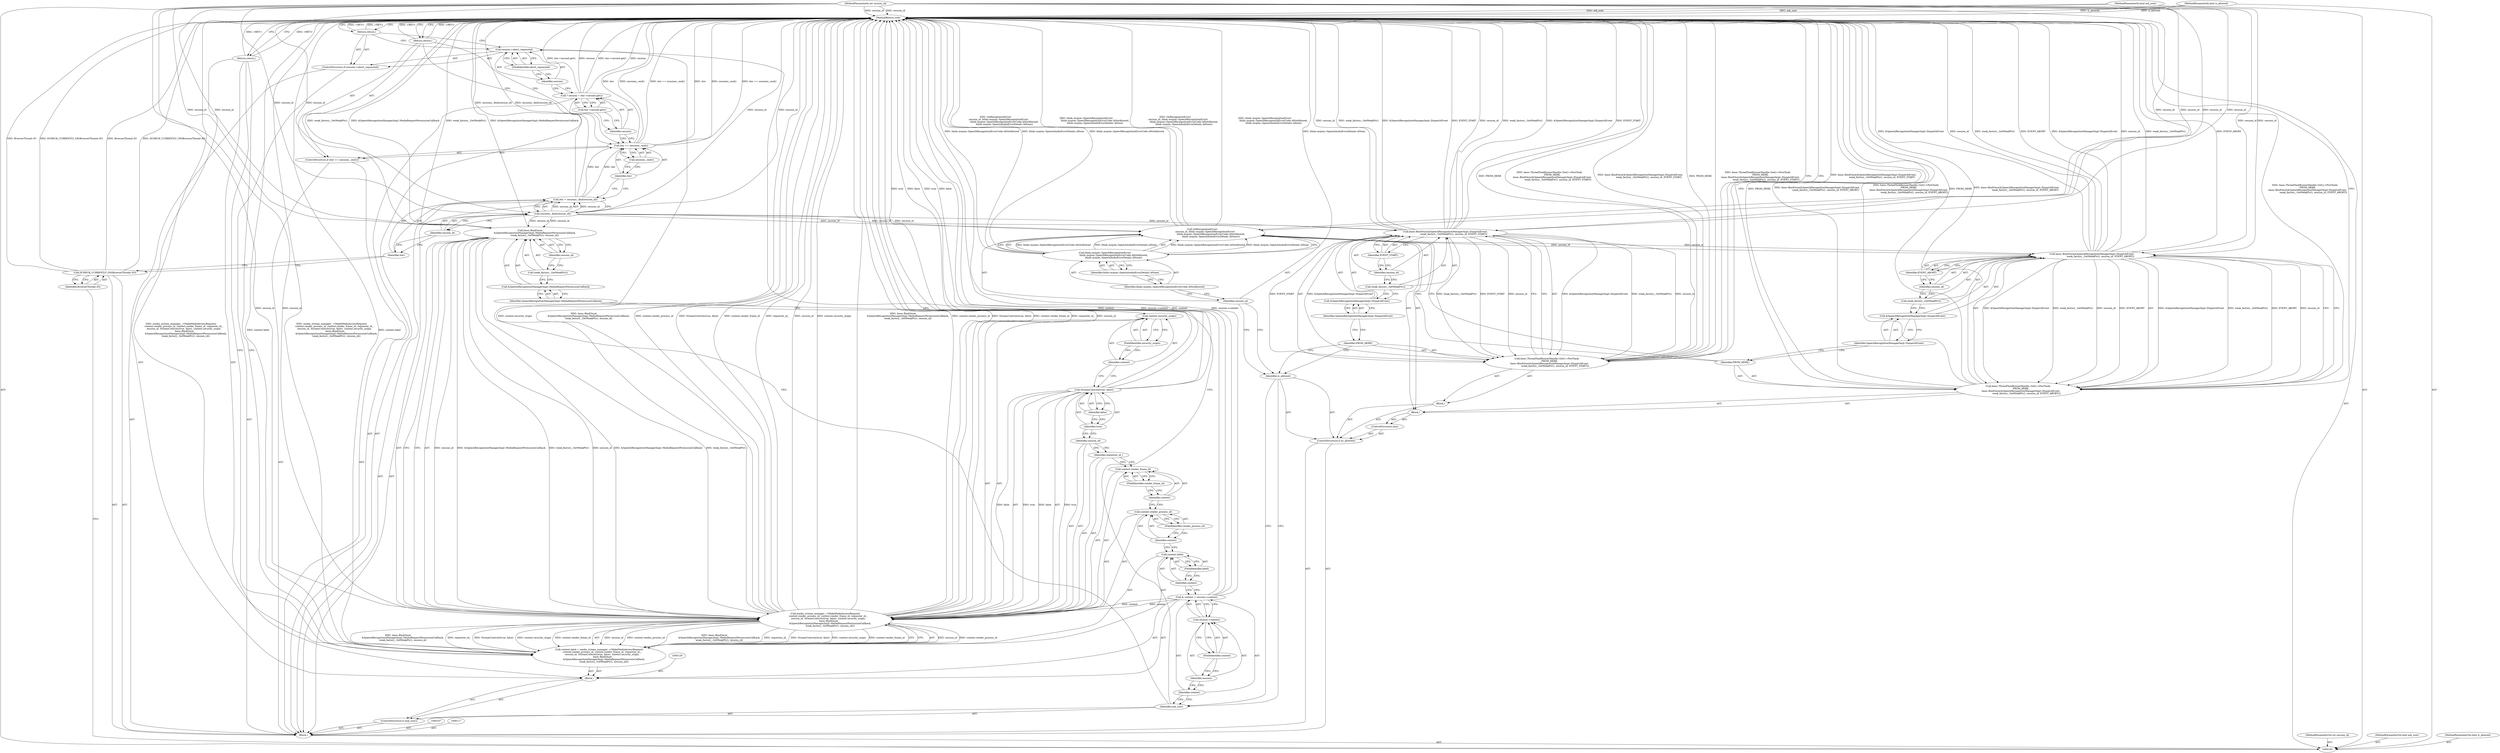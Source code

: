 digraph "0_Chrome_971548cdca2d4c0a6fedd3db0c94372c2a27eac3_20" {
"1000186" [label="(MethodReturn,void)"];
"1000101" [label="(MethodParameterIn,int session_id)"];
"1000273" [label="(MethodParameterOut,int session_id)"];
"1000119" [label="(Identifier,session)"];
"1000120" [label="(Call,iter->second.get())"];
"1000118" [label="(Call,* session = iter->second.get())"];
"1000124" [label="(FieldIdentifier,abort_requested)"];
"1000121" [label="(ControlStructure,if (session->abort_requested))"];
"1000122" [label="(Call,session->abort_requested)"];
"1000123" [label="(Identifier,session)"];
"1000125" [label="(Return,return;)"];
"1000126" [label="(ControlStructure,if (ask_user))"];
"1000127" [label="(Identifier,ask_user)"];
"1000130" [label="(Call,& context = session->context)"];
"1000131" [label="(Identifier,context)"];
"1000132" [label="(Call,session->context)"];
"1000133" [label="(Identifier,session)"];
"1000128" [label="(Block,)"];
"1000134" [label="(FieldIdentifier,context)"];
"1000138" [label="(FieldIdentifier,label)"];
"1000139" [label="(Call,media_stream_manager_->MakeMediaAccessRequest(\n        context.render_process_id, context.render_frame_id, requester_id_,\n        session_id, StreamControls(true, false), context.security_origin,\n         base::BindOnce(\n             &SpeechRecognitionManagerImpl::MediaRequestPermissionCallback,\n             weak_factory_.GetWeakPtr(), session_id)))"];
"1000135" [label="(Call,context.label = media_stream_manager_->MakeMediaAccessRequest(\n        context.render_process_id, context.render_frame_id, requester_id_,\n        session_id, StreamControls(true, false), context.security_origin,\n         base::BindOnce(\n             &SpeechRecognitionManagerImpl::MediaRequestPermissionCallback,\n             weak_factory_.GetWeakPtr(), session_id)))"];
"1000136" [label="(Call,context.label)"];
"1000137" [label="(Identifier,context)"];
"1000142" [label="(FieldIdentifier,render_process_id)"];
"1000143" [label="(Call,context.render_frame_id)"];
"1000144" [label="(Identifier,context)"];
"1000145" [label="(FieldIdentifier,render_frame_id)"];
"1000146" [label="(Identifier,requester_id_)"];
"1000140" [label="(Call,context.render_process_id)"];
"1000141" [label="(Identifier,context)"];
"1000148" [label="(Call,StreamControls(true, false))"];
"1000149" [label="(Identifier,true)"];
"1000150" [label="(Identifier,false)"];
"1000151" [label="(Call,context.security_origin)"];
"1000152" [label="(Identifier,context)"];
"1000153" [label="(FieldIdentifier,security_origin)"];
"1000147" [label="(Identifier,session_id)"];
"1000102" [label="(MethodParameterIn,bool ask_user)"];
"1000274" [label="(MethodParameterOut,bool ask_user)"];
"1000154" [label="(Call,base::BindOnce(\n             &SpeechRecognitionManagerImpl::MediaRequestPermissionCallback,\n             weak_factory_.GetWeakPtr(), session_id))"];
"1000155" [label="(Call,&SpeechRecognitionManagerImpl::MediaRequestPermissionCallback)"];
"1000156" [label="(Identifier,SpeechRecognitionManagerImpl::MediaRequestPermissionCallback)"];
"1000157" [label="(Call,weak_factory_.GetWeakPtr())"];
"1000158" [label="(Identifier,session_id)"];
"1000159" [label="(Return,return;)"];
"1000162" [label="(Block,)"];
"1000160" [label="(ControlStructure,if (is_allowed))"];
"1000161" [label="(Identifier,is_allowed)"];
"1000163" [label="(Call,base::ThreadTaskRunnerHandle::Get()->PostTask(\n        FROM_HERE,\n        base::BindOnce(&SpeechRecognitionManagerImpl::DispatchEvent,\n                       weak_factory_.GetWeakPtr(), session_id, EVENT_START)))"];
"1000164" [label="(Identifier,FROM_HERE)"];
"1000166" [label="(Call,&SpeechRecognitionManagerImpl::DispatchEvent)"];
"1000167" [label="(Identifier,SpeechRecognitionManagerImpl::DispatchEvent)"];
"1000165" [label="(Call,base::BindOnce(&SpeechRecognitionManagerImpl::DispatchEvent,\n                       weak_factory_.GetWeakPtr(), session_id, EVENT_START))"];
"1000103" [label="(MethodParameterIn,bool is_allowed)"];
"1000275" [label="(MethodParameterOut,bool is_allowed)"];
"1000104" [label="(Block,)"];
"1000168" [label="(Call,weak_factory_.GetWeakPtr())"];
"1000169" [label="(Identifier,session_id)"];
"1000170" [label="(Identifier,EVENT_START)"];
"1000171" [label="(ControlStructure,else)"];
"1000172" [label="(Block,)"];
"1000173" [label="(Call,OnRecognitionError(\n        session_id, blink::mojom::SpeechRecognitionError(\n                        blink::mojom::SpeechRecognitionErrorCode::kNotAllowed,\n                        blink::mojom::SpeechAudioErrorDetails::kNone)))"];
"1000175" [label="(Call,blink::mojom::SpeechRecognitionError(\n                        blink::mojom::SpeechRecognitionErrorCode::kNotAllowed,\n                        blink::mojom::SpeechAudioErrorDetails::kNone))"];
"1000174" [label="(Identifier,session_id)"];
"1000176" [label="(Identifier,blink::mojom::SpeechRecognitionErrorCode::kNotAllowed)"];
"1000177" [label="(Identifier,blink::mojom::SpeechAudioErrorDetails::kNone)"];
"1000178" [label="(Call,base::ThreadTaskRunnerHandle::Get()->PostTask(\n        FROM_HERE,\n        base::BindOnce(&SpeechRecognitionManagerImpl::DispatchEvent,\n                       weak_factory_.GetWeakPtr(), session_id, EVENT_ABORT)))"];
"1000179" [label="(Identifier,FROM_HERE)"];
"1000181" [label="(Call,&SpeechRecognitionManagerImpl::DispatchEvent)"];
"1000182" [label="(Identifier,SpeechRecognitionManagerImpl::DispatchEvent)"];
"1000180" [label="(Call,base::BindOnce(&SpeechRecognitionManagerImpl::DispatchEvent,\n                       weak_factory_.GetWeakPtr(), session_id, EVENT_ABORT))"];
"1000183" [label="(Call,weak_factory_.GetWeakPtr())"];
"1000184" [label="(Identifier,session_id)"];
"1000185" [label="(Identifier,EVENT_ABORT)"];
"1000105" [label="(Call,DCHECK_CURRENTLY_ON(BrowserThread::IO))"];
"1000106" [label="(Identifier,BrowserThread::IO)"];
"1000110" [label="(Call,sessions_.find(session_id))"];
"1000111" [label="(Identifier,session_id)"];
"1000108" [label="(Call,iter = sessions_.find(session_id))"];
"1000109" [label="(Identifier,iter)"];
"1000115" [label="(Call,sessions_.end())"];
"1000112" [label="(ControlStructure,if (iter == sessions_.end()))"];
"1000113" [label="(Call,iter == sessions_.end())"];
"1000114" [label="(Identifier,iter)"];
"1000116" [label="(Return,return;)"];
"1000186" -> "1000100"  [label="AST: "];
"1000186" -> "1000116"  [label="CFG: "];
"1000186" -> "1000125"  [label="CFG: "];
"1000186" -> "1000159"  [label="CFG: "];
"1000186" -> "1000163"  [label="CFG: "];
"1000186" -> "1000178"  [label="CFG: "];
"1000116" -> "1000186"  [label="DDG: <RET>"];
"1000125" -> "1000186"  [label="DDG: <RET>"];
"1000178" -> "1000186"  [label="DDG: base::ThreadTaskRunnerHandle::Get()->PostTask(\n        FROM_HERE,\n        base::BindOnce(&SpeechRecognitionManagerImpl::DispatchEvent,\n                       weak_factory_.GetWeakPtr(), session_id, EVENT_ABORT))"];
"1000178" -> "1000186"  [label="DDG: FROM_HERE"];
"1000178" -> "1000186"  [label="DDG: base::BindOnce(&SpeechRecognitionManagerImpl::DispatchEvent,\n                       weak_factory_.GetWeakPtr(), session_id, EVENT_ABORT)"];
"1000180" -> "1000186"  [label="DDG: EVENT_ABORT"];
"1000180" -> "1000186"  [label="DDG: &SpeechRecognitionManagerImpl::DispatchEvent"];
"1000180" -> "1000186"  [label="DDG: session_id"];
"1000180" -> "1000186"  [label="DDG: weak_factory_.GetWeakPtr()"];
"1000139" -> "1000186"  [label="DDG: context.security_origin"];
"1000139" -> "1000186"  [label="DDG: base::BindOnce(\n             &SpeechRecognitionManagerImpl::MediaRequestPermissionCallback,\n             weak_factory_.GetWeakPtr(), session_id)"];
"1000139" -> "1000186"  [label="DDG: context.render_process_id"];
"1000139" -> "1000186"  [label="DDG: StreamControls(true, false)"];
"1000139" -> "1000186"  [label="DDG: context.render_frame_id"];
"1000139" -> "1000186"  [label="DDG: requester_id_"];
"1000139" -> "1000186"  [label="DDG: session_id"];
"1000165" -> "1000186"  [label="DDG: session_id"];
"1000165" -> "1000186"  [label="DDG: weak_factory_.GetWeakPtr()"];
"1000165" -> "1000186"  [label="DDG: &SpeechRecognitionManagerImpl::DispatchEvent"];
"1000165" -> "1000186"  [label="DDG: EVENT_START"];
"1000154" -> "1000186"  [label="DDG: weak_factory_.GetWeakPtr()"];
"1000154" -> "1000186"  [label="DDG: &SpeechRecognitionManagerImpl::MediaRequestPermissionCallback"];
"1000105" -> "1000186"  [label="DDG: DCHECK_CURRENTLY_ON(BrowserThread::IO)"];
"1000105" -> "1000186"  [label="DDG: BrowserThread::IO"];
"1000113" -> "1000186"  [label="DDG: iter"];
"1000113" -> "1000186"  [label="DDG: sessions_.end()"];
"1000113" -> "1000186"  [label="DDG: iter == sessions_.end()"];
"1000102" -> "1000186"  [label="DDG: ask_user"];
"1000118" -> "1000186"  [label="DDG: session"];
"1000118" -> "1000186"  [label="DDG: iter->second.get()"];
"1000163" -> "1000186"  [label="DDG: FROM_HERE"];
"1000163" -> "1000186"  [label="DDG: base::ThreadTaskRunnerHandle::Get()->PostTask(\n        FROM_HERE,\n        base::BindOnce(&SpeechRecognitionManagerImpl::DispatchEvent,\n                       weak_factory_.GetWeakPtr(), session_id, EVENT_START))"];
"1000163" -> "1000186"  [label="DDG: base::BindOnce(&SpeechRecognitionManagerImpl::DispatchEvent,\n                       weak_factory_.GetWeakPtr(), session_id, EVENT_START)"];
"1000130" -> "1000186"  [label="DDG: session->context"];
"1000130" -> "1000186"  [label="DDG: context"];
"1000135" -> "1000186"  [label="DDG: media_stream_manager_->MakeMediaAccessRequest(\n        context.render_process_id, context.render_frame_id, requester_id_,\n        session_id, StreamControls(true, false), context.security_origin,\n         base::BindOnce(\n             &SpeechRecognitionManagerImpl::MediaRequestPermissionCallback,\n             weak_factory_.GetWeakPtr(), session_id))"];
"1000135" -> "1000186"  [label="DDG: context.label"];
"1000103" -> "1000186"  [label="DDG: is_allowed"];
"1000148" -> "1000186"  [label="DDG: true"];
"1000148" -> "1000186"  [label="DDG: false"];
"1000175" -> "1000186"  [label="DDG: blink::mojom::SpeechRecognitionErrorCode::kNotAllowed"];
"1000175" -> "1000186"  [label="DDG: blink::mojom::SpeechAudioErrorDetails::kNone"];
"1000101" -> "1000186"  [label="DDG: session_id"];
"1000108" -> "1000186"  [label="DDG: sessions_.find(session_id)"];
"1000173" -> "1000186"  [label="DDG: OnRecognitionError(\n        session_id, blink::mojom::SpeechRecognitionError(\n                        blink::mojom::SpeechRecognitionErrorCode::kNotAllowed,\n                        blink::mojom::SpeechAudioErrorDetails::kNone))"];
"1000173" -> "1000186"  [label="DDG: blink::mojom::SpeechRecognitionError(\n                        blink::mojom::SpeechRecognitionErrorCode::kNotAllowed,\n                        blink::mojom::SpeechAudioErrorDetails::kNone)"];
"1000110" -> "1000186"  [label="DDG: session_id"];
"1000159" -> "1000186"  [label="DDG: <RET>"];
"1000101" -> "1000100"  [label="AST: "];
"1000101" -> "1000186"  [label="DDG: session_id"];
"1000101" -> "1000110"  [label="DDG: session_id"];
"1000101" -> "1000139"  [label="DDG: session_id"];
"1000101" -> "1000154"  [label="DDG: session_id"];
"1000101" -> "1000165"  [label="DDG: session_id"];
"1000101" -> "1000173"  [label="DDG: session_id"];
"1000101" -> "1000180"  [label="DDG: session_id"];
"1000273" -> "1000100"  [label="AST: "];
"1000119" -> "1000118"  [label="AST: "];
"1000119" -> "1000113"  [label="CFG: "];
"1000120" -> "1000119"  [label="CFG: "];
"1000120" -> "1000118"  [label="AST: "];
"1000120" -> "1000119"  [label="CFG: "];
"1000118" -> "1000120"  [label="CFG: "];
"1000118" -> "1000104"  [label="AST: "];
"1000118" -> "1000120"  [label="CFG: "];
"1000119" -> "1000118"  [label="AST: "];
"1000120" -> "1000118"  [label="AST: "];
"1000123" -> "1000118"  [label="CFG: "];
"1000118" -> "1000186"  [label="DDG: session"];
"1000118" -> "1000186"  [label="DDG: iter->second.get()"];
"1000124" -> "1000122"  [label="AST: "];
"1000124" -> "1000123"  [label="CFG: "];
"1000122" -> "1000124"  [label="CFG: "];
"1000121" -> "1000104"  [label="AST: "];
"1000122" -> "1000121"  [label="AST: "];
"1000125" -> "1000121"  [label="AST: "];
"1000122" -> "1000121"  [label="AST: "];
"1000122" -> "1000124"  [label="CFG: "];
"1000123" -> "1000122"  [label="AST: "];
"1000124" -> "1000122"  [label="AST: "];
"1000125" -> "1000122"  [label="CFG: "];
"1000127" -> "1000122"  [label="CFG: "];
"1000123" -> "1000122"  [label="AST: "];
"1000123" -> "1000118"  [label="CFG: "];
"1000124" -> "1000123"  [label="CFG: "];
"1000125" -> "1000121"  [label="AST: "];
"1000125" -> "1000122"  [label="CFG: "];
"1000186" -> "1000125"  [label="CFG: "];
"1000125" -> "1000186"  [label="DDG: <RET>"];
"1000126" -> "1000104"  [label="AST: "];
"1000127" -> "1000126"  [label="AST: "];
"1000128" -> "1000126"  [label="AST: "];
"1000127" -> "1000126"  [label="AST: "];
"1000127" -> "1000122"  [label="CFG: "];
"1000131" -> "1000127"  [label="CFG: "];
"1000161" -> "1000127"  [label="CFG: "];
"1000130" -> "1000128"  [label="AST: "];
"1000130" -> "1000132"  [label="CFG: "];
"1000131" -> "1000130"  [label="AST: "];
"1000132" -> "1000130"  [label="AST: "];
"1000137" -> "1000130"  [label="CFG: "];
"1000130" -> "1000186"  [label="DDG: session->context"];
"1000130" -> "1000186"  [label="DDG: context"];
"1000130" -> "1000139"  [label="DDG: context"];
"1000131" -> "1000130"  [label="AST: "];
"1000131" -> "1000127"  [label="CFG: "];
"1000133" -> "1000131"  [label="CFG: "];
"1000132" -> "1000130"  [label="AST: "];
"1000132" -> "1000134"  [label="CFG: "];
"1000133" -> "1000132"  [label="AST: "];
"1000134" -> "1000132"  [label="AST: "];
"1000130" -> "1000132"  [label="CFG: "];
"1000133" -> "1000132"  [label="AST: "];
"1000133" -> "1000131"  [label="CFG: "];
"1000134" -> "1000133"  [label="CFG: "];
"1000128" -> "1000126"  [label="AST: "];
"1000129" -> "1000128"  [label="AST: "];
"1000130" -> "1000128"  [label="AST: "];
"1000135" -> "1000128"  [label="AST: "];
"1000159" -> "1000128"  [label="AST: "];
"1000134" -> "1000132"  [label="AST: "];
"1000134" -> "1000133"  [label="CFG: "];
"1000132" -> "1000134"  [label="CFG: "];
"1000138" -> "1000136"  [label="AST: "];
"1000138" -> "1000137"  [label="CFG: "];
"1000136" -> "1000138"  [label="CFG: "];
"1000139" -> "1000135"  [label="AST: "];
"1000139" -> "1000154"  [label="CFG: "];
"1000140" -> "1000139"  [label="AST: "];
"1000143" -> "1000139"  [label="AST: "];
"1000146" -> "1000139"  [label="AST: "];
"1000147" -> "1000139"  [label="AST: "];
"1000148" -> "1000139"  [label="AST: "];
"1000151" -> "1000139"  [label="AST: "];
"1000154" -> "1000139"  [label="AST: "];
"1000135" -> "1000139"  [label="CFG: "];
"1000139" -> "1000186"  [label="DDG: context.security_origin"];
"1000139" -> "1000186"  [label="DDG: base::BindOnce(\n             &SpeechRecognitionManagerImpl::MediaRequestPermissionCallback,\n             weak_factory_.GetWeakPtr(), session_id)"];
"1000139" -> "1000186"  [label="DDG: context.render_process_id"];
"1000139" -> "1000186"  [label="DDG: StreamControls(true, false)"];
"1000139" -> "1000186"  [label="DDG: context.render_frame_id"];
"1000139" -> "1000186"  [label="DDG: requester_id_"];
"1000139" -> "1000186"  [label="DDG: session_id"];
"1000139" -> "1000135"  [label="DDG: session_id"];
"1000139" -> "1000135"  [label="DDG: context.render_process_id"];
"1000139" -> "1000135"  [label="DDG: base::BindOnce(\n             &SpeechRecognitionManagerImpl::MediaRequestPermissionCallback,\n             weak_factory_.GetWeakPtr(), session_id)"];
"1000139" -> "1000135"  [label="DDG: requester_id_"];
"1000139" -> "1000135"  [label="DDG: StreamControls(true, false)"];
"1000139" -> "1000135"  [label="DDG: context.security_origin"];
"1000139" -> "1000135"  [label="DDG: context.render_frame_id"];
"1000130" -> "1000139"  [label="DDG: context"];
"1000154" -> "1000139"  [label="DDG: session_id"];
"1000154" -> "1000139"  [label="DDG: &SpeechRecognitionManagerImpl::MediaRequestPermissionCallback"];
"1000154" -> "1000139"  [label="DDG: weak_factory_.GetWeakPtr()"];
"1000101" -> "1000139"  [label="DDG: session_id"];
"1000148" -> "1000139"  [label="DDG: true"];
"1000148" -> "1000139"  [label="DDG: false"];
"1000135" -> "1000128"  [label="AST: "];
"1000135" -> "1000139"  [label="CFG: "];
"1000136" -> "1000135"  [label="AST: "];
"1000139" -> "1000135"  [label="AST: "];
"1000159" -> "1000135"  [label="CFG: "];
"1000135" -> "1000186"  [label="DDG: media_stream_manager_->MakeMediaAccessRequest(\n        context.render_process_id, context.render_frame_id, requester_id_,\n        session_id, StreamControls(true, false), context.security_origin,\n         base::BindOnce(\n             &SpeechRecognitionManagerImpl::MediaRequestPermissionCallback,\n             weak_factory_.GetWeakPtr(), session_id))"];
"1000135" -> "1000186"  [label="DDG: context.label"];
"1000139" -> "1000135"  [label="DDG: session_id"];
"1000139" -> "1000135"  [label="DDG: context.render_process_id"];
"1000139" -> "1000135"  [label="DDG: base::BindOnce(\n             &SpeechRecognitionManagerImpl::MediaRequestPermissionCallback,\n             weak_factory_.GetWeakPtr(), session_id)"];
"1000139" -> "1000135"  [label="DDG: requester_id_"];
"1000139" -> "1000135"  [label="DDG: StreamControls(true, false)"];
"1000139" -> "1000135"  [label="DDG: context.security_origin"];
"1000139" -> "1000135"  [label="DDG: context.render_frame_id"];
"1000136" -> "1000135"  [label="AST: "];
"1000136" -> "1000138"  [label="CFG: "];
"1000137" -> "1000136"  [label="AST: "];
"1000138" -> "1000136"  [label="AST: "];
"1000141" -> "1000136"  [label="CFG: "];
"1000137" -> "1000136"  [label="AST: "];
"1000137" -> "1000130"  [label="CFG: "];
"1000138" -> "1000137"  [label="CFG: "];
"1000142" -> "1000140"  [label="AST: "];
"1000142" -> "1000141"  [label="CFG: "];
"1000140" -> "1000142"  [label="CFG: "];
"1000143" -> "1000139"  [label="AST: "];
"1000143" -> "1000145"  [label="CFG: "];
"1000144" -> "1000143"  [label="AST: "];
"1000145" -> "1000143"  [label="AST: "];
"1000146" -> "1000143"  [label="CFG: "];
"1000144" -> "1000143"  [label="AST: "];
"1000144" -> "1000140"  [label="CFG: "];
"1000145" -> "1000144"  [label="CFG: "];
"1000145" -> "1000143"  [label="AST: "];
"1000145" -> "1000144"  [label="CFG: "];
"1000143" -> "1000145"  [label="CFG: "];
"1000146" -> "1000139"  [label="AST: "];
"1000146" -> "1000143"  [label="CFG: "];
"1000147" -> "1000146"  [label="CFG: "];
"1000140" -> "1000139"  [label="AST: "];
"1000140" -> "1000142"  [label="CFG: "];
"1000141" -> "1000140"  [label="AST: "];
"1000142" -> "1000140"  [label="AST: "];
"1000144" -> "1000140"  [label="CFG: "];
"1000141" -> "1000140"  [label="AST: "];
"1000141" -> "1000136"  [label="CFG: "];
"1000142" -> "1000141"  [label="CFG: "];
"1000148" -> "1000139"  [label="AST: "];
"1000148" -> "1000150"  [label="CFG: "];
"1000149" -> "1000148"  [label="AST: "];
"1000150" -> "1000148"  [label="AST: "];
"1000152" -> "1000148"  [label="CFG: "];
"1000148" -> "1000186"  [label="DDG: true"];
"1000148" -> "1000186"  [label="DDG: false"];
"1000148" -> "1000139"  [label="DDG: true"];
"1000148" -> "1000139"  [label="DDG: false"];
"1000149" -> "1000148"  [label="AST: "];
"1000149" -> "1000147"  [label="CFG: "];
"1000150" -> "1000149"  [label="CFG: "];
"1000150" -> "1000148"  [label="AST: "];
"1000150" -> "1000149"  [label="CFG: "];
"1000148" -> "1000150"  [label="CFG: "];
"1000151" -> "1000139"  [label="AST: "];
"1000151" -> "1000153"  [label="CFG: "];
"1000152" -> "1000151"  [label="AST: "];
"1000153" -> "1000151"  [label="AST: "];
"1000156" -> "1000151"  [label="CFG: "];
"1000152" -> "1000151"  [label="AST: "];
"1000152" -> "1000148"  [label="CFG: "];
"1000153" -> "1000152"  [label="CFG: "];
"1000153" -> "1000151"  [label="AST: "];
"1000153" -> "1000152"  [label="CFG: "];
"1000151" -> "1000153"  [label="CFG: "];
"1000147" -> "1000139"  [label="AST: "];
"1000147" -> "1000146"  [label="CFG: "];
"1000149" -> "1000147"  [label="CFG: "];
"1000102" -> "1000100"  [label="AST: "];
"1000102" -> "1000186"  [label="DDG: ask_user"];
"1000274" -> "1000100"  [label="AST: "];
"1000154" -> "1000139"  [label="AST: "];
"1000154" -> "1000158"  [label="CFG: "];
"1000155" -> "1000154"  [label="AST: "];
"1000157" -> "1000154"  [label="AST: "];
"1000158" -> "1000154"  [label="AST: "];
"1000139" -> "1000154"  [label="CFG: "];
"1000154" -> "1000186"  [label="DDG: weak_factory_.GetWeakPtr()"];
"1000154" -> "1000186"  [label="DDG: &SpeechRecognitionManagerImpl::MediaRequestPermissionCallback"];
"1000154" -> "1000139"  [label="DDG: session_id"];
"1000154" -> "1000139"  [label="DDG: &SpeechRecognitionManagerImpl::MediaRequestPermissionCallback"];
"1000154" -> "1000139"  [label="DDG: weak_factory_.GetWeakPtr()"];
"1000110" -> "1000154"  [label="DDG: session_id"];
"1000101" -> "1000154"  [label="DDG: session_id"];
"1000155" -> "1000154"  [label="AST: "];
"1000155" -> "1000156"  [label="CFG: "];
"1000156" -> "1000155"  [label="AST: "];
"1000157" -> "1000155"  [label="CFG: "];
"1000156" -> "1000155"  [label="AST: "];
"1000156" -> "1000151"  [label="CFG: "];
"1000155" -> "1000156"  [label="CFG: "];
"1000157" -> "1000154"  [label="AST: "];
"1000157" -> "1000155"  [label="CFG: "];
"1000158" -> "1000157"  [label="CFG: "];
"1000158" -> "1000154"  [label="AST: "];
"1000158" -> "1000157"  [label="CFG: "];
"1000154" -> "1000158"  [label="CFG: "];
"1000159" -> "1000128"  [label="AST: "];
"1000159" -> "1000135"  [label="CFG: "];
"1000186" -> "1000159"  [label="CFG: "];
"1000159" -> "1000186"  [label="DDG: <RET>"];
"1000162" -> "1000160"  [label="AST: "];
"1000163" -> "1000162"  [label="AST: "];
"1000160" -> "1000104"  [label="AST: "];
"1000161" -> "1000160"  [label="AST: "];
"1000162" -> "1000160"  [label="AST: "];
"1000171" -> "1000160"  [label="AST: "];
"1000161" -> "1000160"  [label="AST: "];
"1000161" -> "1000127"  [label="CFG: "];
"1000164" -> "1000161"  [label="CFG: "];
"1000174" -> "1000161"  [label="CFG: "];
"1000163" -> "1000162"  [label="AST: "];
"1000163" -> "1000165"  [label="CFG: "];
"1000164" -> "1000163"  [label="AST: "];
"1000165" -> "1000163"  [label="AST: "];
"1000186" -> "1000163"  [label="CFG: "];
"1000163" -> "1000186"  [label="DDG: FROM_HERE"];
"1000163" -> "1000186"  [label="DDG: base::ThreadTaskRunnerHandle::Get()->PostTask(\n        FROM_HERE,\n        base::BindOnce(&SpeechRecognitionManagerImpl::DispatchEvent,\n                       weak_factory_.GetWeakPtr(), session_id, EVENT_START))"];
"1000163" -> "1000186"  [label="DDG: base::BindOnce(&SpeechRecognitionManagerImpl::DispatchEvent,\n                       weak_factory_.GetWeakPtr(), session_id, EVENT_START)"];
"1000165" -> "1000163"  [label="DDG: &SpeechRecognitionManagerImpl::DispatchEvent"];
"1000165" -> "1000163"  [label="DDG: weak_factory_.GetWeakPtr()"];
"1000165" -> "1000163"  [label="DDG: session_id"];
"1000165" -> "1000163"  [label="DDG: EVENT_START"];
"1000164" -> "1000163"  [label="AST: "];
"1000164" -> "1000161"  [label="CFG: "];
"1000167" -> "1000164"  [label="CFG: "];
"1000166" -> "1000165"  [label="AST: "];
"1000166" -> "1000167"  [label="CFG: "];
"1000167" -> "1000166"  [label="AST: "];
"1000168" -> "1000166"  [label="CFG: "];
"1000167" -> "1000166"  [label="AST: "];
"1000167" -> "1000164"  [label="CFG: "];
"1000166" -> "1000167"  [label="CFG: "];
"1000165" -> "1000163"  [label="AST: "];
"1000165" -> "1000170"  [label="CFG: "];
"1000166" -> "1000165"  [label="AST: "];
"1000168" -> "1000165"  [label="AST: "];
"1000169" -> "1000165"  [label="AST: "];
"1000170" -> "1000165"  [label="AST: "];
"1000163" -> "1000165"  [label="CFG: "];
"1000165" -> "1000186"  [label="DDG: session_id"];
"1000165" -> "1000186"  [label="DDG: weak_factory_.GetWeakPtr()"];
"1000165" -> "1000186"  [label="DDG: &SpeechRecognitionManagerImpl::DispatchEvent"];
"1000165" -> "1000186"  [label="DDG: EVENT_START"];
"1000165" -> "1000163"  [label="DDG: &SpeechRecognitionManagerImpl::DispatchEvent"];
"1000165" -> "1000163"  [label="DDG: weak_factory_.GetWeakPtr()"];
"1000165" -> "1000163"  [label="DDG: session_id"];
"1000165" -> "1000163"  [label="DDG: EVENT_START"];
"1000110" -> "1000165"  [label="DDG: session_id"];
"1000101" -> "1000165"  [label="DDG: session_id"];
"1000103" -> "1000100"  [label="AST: "];
"1000103" -> "1000186"  [label="DDG: is_allowed"];
"1000275" -> "1000100"  [label="AST: "];
"1000104" -> "1000100"  [label="AST: "];
"1000105" -> "1000104"  [label="AST: "];
"1000107" -> "1000104"  [label="AST: "];
"1000108" -> "1000104"  [label="AST: "];
"1000112" -> "1000104"  [label="AST: "];
"1000117" -> "1000104"  [label="AST: "];
"1000118" -> "1000104"  [label="AST: "];
"1000121" -> "1000104"  [label="AST: "];
"1000126" -> "1000104"  [label="AST: "];
"1000160" -> "1000104"  [label="AST: "];
"1000168" -> "1000165"  [label="AST: "];
"1000168" -> "1000166"  [label="CFG: "];
"1000169" -> "1000168"  [label="CFG: "];
"1000169" -> "1000165"  [label="AST: "];
"1000169" -> "1000168"  [label="CFG: "];
"1000170" -> "1000169"  [label="CFG: "];
"1000170" -> "1000165"  [label="AST: "];
"1000170" -> "1000169"  [label="CFG: "];
"1000165" -> "1000170"  [label="CFG: "];
"1000171" -> "1000160"  [label="AST: "];
"1000172" -> "1000171"  [label="AST: "];
"1000172" -> "1000171"  [label="AST: "];
"1000173" -> "1000172"  [label="AST: "];
"1000178" -> "1000172"  [label="AST: "];
"1000173" -> "1000172"  [label="AST: "];
"1000173" -> "1000175"  [label="CFG: "];
"1000174" -> "1000173"  [label="AST: "];
"1000175" -> "1000173"  [label="AST: "];
"1000179" -> "1000173"  [label="CFG: "];
"1000173" -> "1000186"  [label="DDG: OnRecognitionError(\n        session_id, blink::mojom::SpeechRecognitionError(\n                        blink::mojom::SpeechRecognitionErrorCode::kNotAllowed,\n                        blink::mojom::SpeechAudioErrorDetails::kNone))"];
"1000173" -> "1000186"  [label="DDG: blink::mojom::SpeechRecognitionError(\n                        blink::mojom::SpeechRecognitionErrorCode::kNotAllowed,\n                        blink::mojom::SpeechAudioErrorDetails::kNone)"];
"1000110" -> "1000173"  [label="DDG: session_id"];
"1000101" -> "1000173"  [label="DDG: session_id"];
"1000175" -> "1000173"  [label="DDG: blink::mojom::SpeechRecognitionErrorCode::kNotAllowed"];
"1000175" -> "1000173"  [label="DDG: blink::mojom::SpeechAudioErrorDetails::kNone"];
"1000173" -> "1000180"  [label="DDG: session_id"];
"1000175" -> "1000173"  [label="AST: "];
"1000175" -> "1000177"  [label="CFG: "];
"1000176" -> "1000175"  [label="AST: "];
"1000177" -> "1000175"  [label="AST: "];
"1000173" -> "1000175"  [label="CFG: "];
"1000175" -> "1000186"  [label="DDG: blink::mojom::SpeechRecognitionErrorCode::kNotAllowed"];
"1000175" -> "1000186"  [label="DDG: blink::mojom::SpeechAudioErrorDetails::kNone"];
"1000175" -> "1000173"  [label="DDG: blink::mojom::SpeechRecognitionErrorCode::kNotAllowed"];
"1000175" -> "1000173"  [label="DDG: blink::mojom::SpeechAudioErrorDetails::kNone"];
"1000174" -> "1000173"  [label="AST: "];
"1000174" -> "1000161"  [label="CFG: "];
"1000176" -> "1000174"  [label="CFG: "];
"1000176" -> "1000175"  [label="AST: "];
"1000176" -> "1000174"  [label="CFG: "];
"1000177" -> "1000176"  [label="CFG: "];
"1000177" -> "1000175"  [label="AST: "];
"1000177" -> "1000176"  [label="CFG: "];
"1000175" -> "1000177"  [label="CFG: "];
"1000178" -> "1000172"  [label="AST: "];
"1000178" -> "1000180"  [label="CFG: "];
"1000179" -> "1000178"  [label="AST: "];
"1000180" -> "1000178"  [label="AST: "];
"1000186" -> "1000178"  [label="CFG: "];
"1000178" -> "1000186"  [label="DDG: base::ThreadTaskRunnerHandle::Get()->PostTask(\n        FROM_HERE,\n        base::BindOnce(&SpeechRecognitionManagerImpl::DispatchEvent,\n                       weak_factory_.GetWeakPtr(), session_id, EVENT_ABORT))"];
"1000178" -> "1000186"  [label="DDG: FROM_HERE"];
"1000178" -> "1000186"  [label="DDG: base::BindOnce(&SpeechRecognitionManagerImpl::DispatchEvent,\n                       weak_factory_.GetWeakPtr(), session_id, EVENT_ABORT)"];
"1000180" -> "1000178"  [label="DDG: &SpeechRecognitionManagerImpl::DispatchEvent"];
"1000180" -> "1000178"  [label="DDG: weak_factory_.GetWeakPtr()"];
"1000180" -> "1000178"  [label="DDG: session_id"];
"1000180" -> "1000178"  [label="DDG: EVENT_ABORT"];
"1000179" -> "1000178"  [label="AST: "];
"1000179" -> "1000173"  [label="CFG: "];
"1000182" -> "1000179"  [label="CFG: "];
"1000181" -> "1000180"  [label="AST: "];
"1000181" -> "1000182"  [label="CFG: "];
"1000182" -> "1000181"  [label="AST: "];
"1000183" -> "1000181"  [label="CFG: "];
"1000182" -> "1000181"  [label="AST: "];
"1000182" -> "1000179"  [label="CFG: "];
"1000181" -> "1000182"  [label="CFG: "];
"1000180" -> "1000178"  [label="AST: "];
"1000180" -> "1000185"  [label="CFG: "];
"1000181" -> "1000180"  [label="AST: "];
"1000183" -> "1000180"  [label="AST: "];
"1000184" -> "1000180"  [label="AST: "];
"1000185" -> "1000180"  [label="AST: "];
"1000178" -> "1000180"  [label="CFG: "];
"1000180" -> "1000186"  [label="DDG: EVENT_ABORT"];
"1000180" -> "1000186"  [label="DDG: &SpeechRecognitionManagerImpl::DispatchEvent"];
"1000180" -> "1000186"  [label="DDG: session_id"];
"1000180" -> "1000186"  [label="DDG: weak_factory_.GetWeakPtr()"];
"1000180" -> "1000178"  [label="DDG: &SpeechRecognitionManagerImpl::DispatchEvent"];
"1000180" -> "1000178"  [label="DDG: weak_factory_.GetWeakPtr()"];
"1000180" -> "1000178"  [label="DDG: session_id"];
"1000180" -> "1000178"  [label="DDG: EVENT_ABORT"];
"1000173" -> "1000180"  [label="DDG: session_id"];
"1000101" -> "1000180"  [label="DDG: session_id"];
"1000183" -> "1000180"  [label="AST: "];
"1000183" -> "1000181"  [label="CFG: "];
"1000184" -> "1000183"  [label="CFG: "];
"1000184" -> "1000180"  [label="AST: "];
"1000184" -> "1000183"  [label="CFG: "];
"1000185" -> "1000184"  [label="CFG: "];
"1000185" -> "1000180"  [label="AST: "];
"1000185" -> "1000184"  [label="CFG: "];
"1000180" -> "1000185"  [label="CFG: "];
"1000105" -> "1000104"  [label="AST: "];
"1000105" -> "1000106"  [label="CFG: "];
"1000106" -> "1000105"  [label="AST: "];
"1000109" -> "1000105"  [label="CFG: "];
"1000105" -> "1000186"  [label="DDG: DCHECK_CURRENTLY_ON(BrowserThread::IO)"];
"1000105" -> "1000186"  [label="DDG: BrowserThread::IO"];
"1000106" -> "1000105"  [label="AST: "];
"1000106" -> "1000100"  [label="CFG: "];
"1000105" -> "1000106"  [label="CFG: "];
"1000110" -> "1000108"  [label="AST: "];
"1000110" -> "1000111"  [label="CFG: "];
"1000111" -> "1000110"  [label="AST: "];
"1000108" -> "1000110"  [label="CFG: "];
"1000110" -> "1000186"  [label="DDG: session_id"];
"1000110" -> "1000108"  [label="DDG: session_id"];
"1000101" -> "1000110"  [label="DDG: session_id"];
"1000110" -> "1000154"  [label="DDG: session_id"];
"1000110" -> "1000165"  [label="DDG: session_id"];
"1000110" -> "1000173"  [label="DDG: session_id"];
"1000111" -> "1000110"  [label="AST: "];
"1000111" -> "1000109"  [label="CFG: "];
"1000110" -> "1000111"  [label="CFG: "];
"1000108" -> "1000104"  [label="AST: "];
"1000108" -> "1000110"  [label="CFG: "];
"1000109" -> "1000108"  [label="AST: "];
"1000110" -> "1000108"  [label="AST: "];
"1000114" -> "1000108"  [label="CFG: "];
"1000108" -> "1000186"  [label="DDG: sessions_.find(session_id)"];
"1000110" -> "1000108"  [label="DDG: session_id"];
"1000108" -> "1000113"  [label="DDG: iter"];
"1000109" -> "1000108"  [label="AST: "];
"1000109" -> "1000105"  [label="CFG: "];
"1000111" -> "1000109"  [label="CFG: "];
"1000115" -> "1000113"  [label="AST: "];
"1000115" -> "1000114"  [label="CFG: "];
"1000113" -> "1000115"  [label="CFG: "];
"1000112" -> "1000104"  [label="AST: "];
"1000113" -> "1000112"  [label="AST: "];
"1000116" -> "1000112"  [label="AST: "];
"1000113" -> "1000112"  [label="AST: "];
"1000113" -> "1000115"  [label="CFG: "];
"1000114" -> "1000113"  [label="AST: "];
"1000115" -> "1000113"  [label="AST: "];
"1000116" -> "1000113"  [label="CFG: "];
"1000119" -> "1000113"  [label="CFG: "];
"1000113" -> "1000186"  [label="DDG: iter"];
"1000113" -> "1000186"  [label="DDG: sessions_.end()"];
"1000113" -> "1000186"  [label="DDG: iter == sessions_.end()"];
"1000108" -> "1000113"  [label="DDG: iter"];
"1000114" -> "1000113"  [label="AST: "];
"1000114" -> "1000108"  [label="CFG: "];
"1000115" -> "1000114"  [label="CFG: "];
"1000116" -> "1000112"  [label="AST: "];
"1000116" -> "1000113"  [label="CFG: "];
"1000186" -> "1000116"  [label="CFG: "];
"1000116" -> "1000186"  [label="DDG: <RET>"];
}

